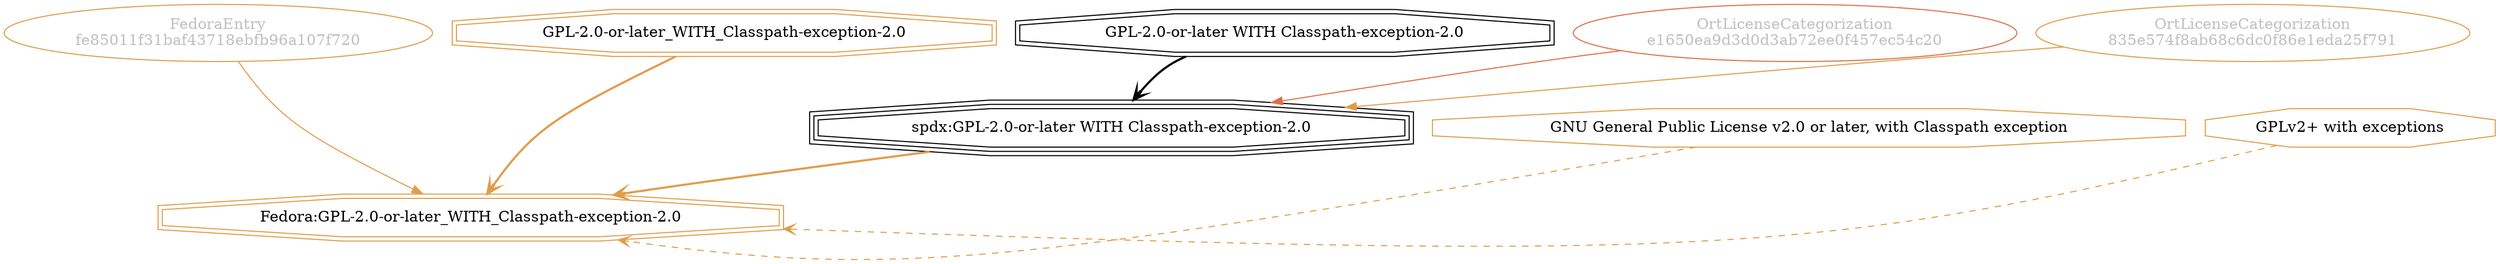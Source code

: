strict digraph {
    node [shape=box];
    graph [splines=curved];
    6536 [label="FedoraEntry\nfe85011f31baf43718ebfb96a107f720"
         ,fontcolor=gray
         ,color="#e09d4b"
         ,fillcolor="beige;1"
         ,shape=ellipse];
    6537 [label="Fedora:GPL-2.0-or-later_WITH_Classpath-exception-2.0"
         ,color="#e09d4b"
         ,shape=doubleoctagon];
    6538 [label="GPL-2.0-or-later_WITH_Classpath-exception-2.0"
         ,color="#e09d4b"
         ,shape=doubleoctagon];
    6539 [label="spdx:GPL-2.0-or-later WITH Classpath-exception-2.0"
         ,shape=tripleoctagon];
    6540 [label="GPL-2.0-or-later WITH Classpath-exception-2.0"
         ,shape=doubleoctagon];
    6541 [label="GNU General Public License v2.0 or later, with Classpath exception"
         ,color="#e09d4b"
         ,shape=octagon];
    6542 [label="GPLv2+ with exceptions"
         ,color="#e09d4b"
         ,shape=octagon];
    28718 [label="OrtLicenseCategorization\ne1650ea9d3d0d3ab72ee0f457ec54c20"
          ,fontcolor=gray
          ,color="#e06f45"
          ,fillcolor="beige;1"
          ,shape=ellipse];
    35483 [label="OrtLicenseCategorization\n835e574f8ab68c6dc0f86e1eda25f791"
          ,fontcolor=gray
          ,color="#e09d4b"
          ,fillcolor="beige;1"
          ,shape=ellipse];
    6536 -> 6537 [weight=0.5
                 ,color="#e09d4b"];
    6538 -> 6537 [style=bold
                 ,arrowhead=vee
                 ,weight=0.7
                 ,color="#e09d4b"];
    6539 -> 6537 [style=bold
                 ,arrowhead=vee
                 ,weight=0.7
                 ,color="#e09d4b"];
    6540 -> 6539 [style=bold
                 ,arrowhead=vee
                 ,weight=0.7];
    6541 -> 6537 [style=dashed
                 ,arrowhead=vee
                 ,weight=0.5
                 ,color="#e09d4b"];
    6542 -> 6537 [style=dashed
                 ,arrowhead=vee
                 ,weight=0.5
                 ,color="#e09d4b"];
    28718 -> 6539 [weight=0.5
                  ,color="#e06f45"];
    35483 -> 6539 [weight=0.5
                  ,color="#e09d4b"];
}
